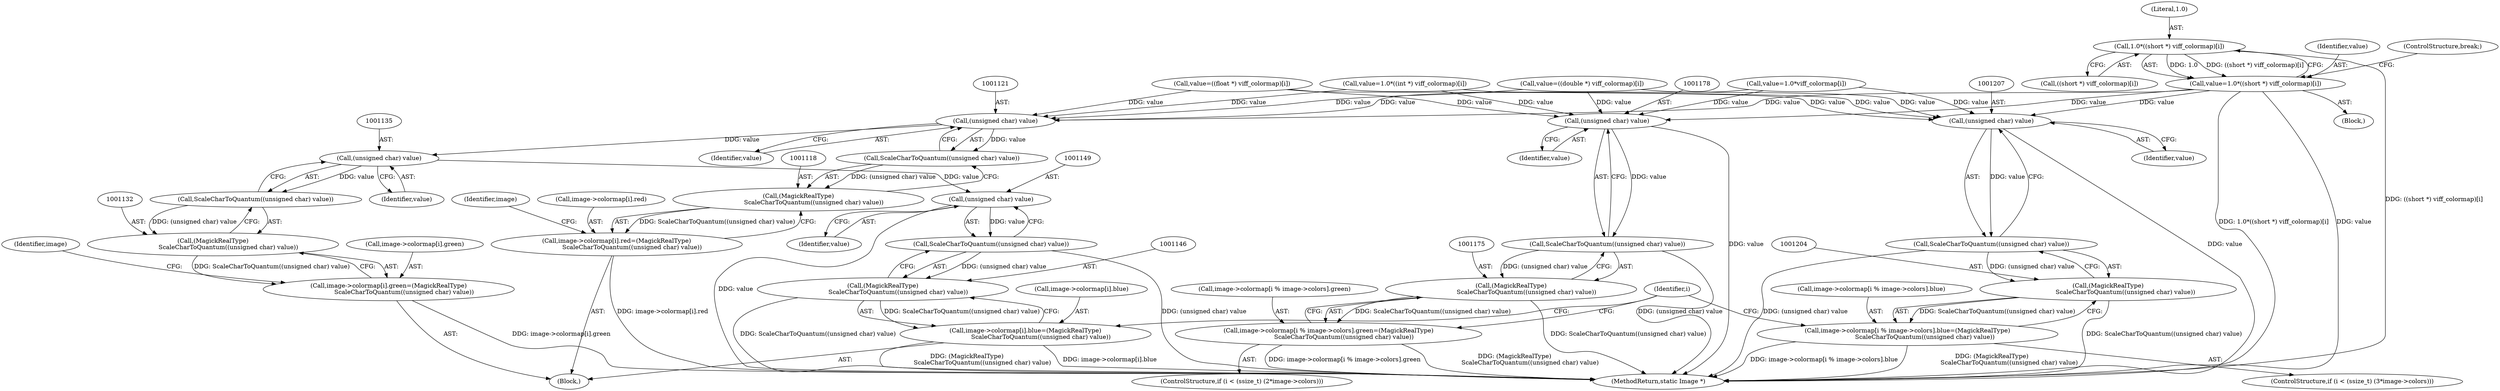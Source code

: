 digraph "0_ImageMagick_fe3066122ef72c82415811d25e9e3fad622c0a99_0@array" {
"1001054" [label="(Call,1.0*((short *) viff_colormap)[i])"];
"1001052" [label="(Call,value=1.0*((short *) viff_colormap)[i])"];
"1001120" [label="(Call,(unsigned char) value)"];
"1001119" [label="(Call,ScaleCharToQuantum((unsigned char) value))"];
"1001117" [label="(Call,(MagickRealType)\n                ScaleCharToQuantum((unsigned char) value))"];
"1001109" [label="(Call,image->colormap[i].red=(MagickRealType)\n                ScaleCharToQuantum((unsigned char) value))"];
"1001134" [label="(Call,(unsigned char) value)"];
"1001133" [label="(Call,ScaleCharToQuantum((unsigned char) value))"];
"1001131" [label="(Call,(MagickRealType)\n                ScaleCharToQuantum((unsigned char) value))"];
"1001123" [label="(Call,image->colormap[i].green=(MagickRealType)\n                ScaleCharToQuantum((unsigned char) value))"];
"1001148" [label="(Call,(unsigned char) value)"];
"1001147" [label="(Call,ScaleCharToQuantum((unsigned char) value))"];
"1001145" [label="(Call,(MagickRealType)\n                ScaleCharToQuantum((unsigned char) value))"];
"1001137" [label="(Call,image->colormap[i].blue=(MagickRealType)\n                ScaleCharToQuantum((unsigned char) value))"];
"1001177" [label="(Call,(unsigned char) value)"];
"1001176" [label="(Call,ScaleCharToQuantum((unsigned char) value))"];
"1001174" [label="(Call,(MagickRealType)\n                ScaleCharToQuantum((unsigned char) value))"];
"1001162" [label="(Call,image->colormap[i % image->colors].green=(MagickRealType)\n                ScaleCharToQuantum((unsigned char) value))"];
"1001206" [label="(Call,(unsigned char) value)"];
"1001205" [label="(Call,ScaleCharToQuantum((unsigned char) value))"];
"1001203" [label="(Call,(MagickRealType)\n                  ScaleCharToQuantum((unsigned char) value))"];
"1001191" [label="(Call,image->colormap[i % image->colors].blue=(MagickRealType)\n                  ScaleCharToQuantum((unsigned char) value))"];
"1001150" [label="(Identifier,value)"];
"1001063" [label="(Call,value=1.0*((int *) viff_colormap)[i])"];
"1001092" [label="(Call,value=1.0*viff_colormap[i])"];
"1001131" [label="(Call,(MagickRealType)\n                ScaleCharToQuantum((unsigned char) value))"];
"1001109" [label="(Call,image->colormap[i].red=(MagickRealType)\n                ScaleCharToQuantum((unsigned char) value))"];
"1001152" [label="(ControlStructure,if (i < (ssize_t) (2*image->colors)))"];
"1001145" [label="(Call,(MagickRealType)\n                ScaleCharToQuantum((unsigned char) value))"];
"1001122" [label="(Identifier,value)"];
"1001127" [label="(Identifier,image)"];
"1001205" [label="(Call,ScaleCharToQuantum((unsigned char) value))"];
"1001052" [label="(Call,value=1.0*((short *) viff_colormap)[i])"];
"1001053" [label="(Identifier,value)"];
"1001083" [label="(Call,value=((double *) viff_colormap)[i])"];
"1001042" [label="(Identifier,i)"];
"1001117" [label="(Call,(MagickRealType)\n                ScaleCharToQuantum((unsigned char) value))"];
"1001179" [label="(Identifier,value)"];
"1001141" [label="(Identifier,image)"];
"1001208" [label="(Identifier,value)"];
"1001176" [label="(Call,ScaleCharToQuantum((unsigned char) value))"];
"1001191" [label="(Call,image->colormap[i % image->colors].blue=(MagickRealType)\n                  ScaleCharToQuantum((unsigned char) value))"];
"1002469" [label="(MethodReturn,static Image *)"];
"1001119" [label="(Call,ScaleCharToQuantum((unsigned char) value))"];
"1001061" [label="(ControlStructure,break;)"];
"1001206" [label="(Call,(unsigned char) value)"];
"1001110" [label="(Call,image->colormap[i].red)"];
"1001177" [label="(Call,(unsigned char) value)"];
"1001123" [label="(Call,image->colormap[i].green=(MagickRealType)\n                ScaleCharToQuantum((unsigned char) value))"];
"1001181" [label="(ControlStructure,if (i < (ssize_t) (3*image->colors)))"];
"1001055" [label="(Literal,1.0)"];
"1001163" [label="(Call,image->colormap[i % image->colors].green)"];
"1001050" [label="(Block,)"];
"1001147" [label="(Call,ScaleCharToQuantum((unsigned char) value))"];
"1001174" [label="(Call,(MagickRealType)\n                ScaleCharToQuantum((unsigned char) value))"];
"1001162" [label="(Call,image->colormap[i % image->colors].green=(MagickRealType)\n                ScaleCharToQuantum((unsigned char) value))"];
"1001120" [label="(Call,(unsigned char) value)"];
"1001136" [label="(Identifier,value)"];
"1001148" [label="(Call,(unsigned char) value)"];
"1001137" [label="(Call,image->colormap[i].blue=(MagickRealType)\n                ScaleCharToQuantum((unsigned char) value))"];
"1001203" [label="(Call,(MagickRealType)\n                  ScaleCharToQuantum((unsigned char) value))"];
"1001054" [label="(Call,1.0*((short *) viff_colormap)[i])"];
"1001108" [label="(Block,)"];
"1001138" [label="(Call,image->colormap[i].blue)"];
"1001192" [label="(Call,image->colormap[i % image->colors].blue)"];
"1001124" [label="(Call,image->colormap[i].green)"];
"1001133" [label="(Call,ScaleCharToQuantum((unsigned char) value))"];
"1001056" [label="(Call,((short *) viff_colormap)[i])"];
"1001134" [label="(Call,(unsigned char) value)"];
"1001074" [label="(Call,value=((float *) viff_colormap)[i])"];
"1001054" -> "1001052"  [label="AST: "];
"1001054" -> "1001056"  [label="CFG: "];
"1001055" -> "1001054"  [label="AST: "];
"1001056" -> "1001054"  [label="AST: "];
"1001052" -> "1001054"  [label="CFG: "];
"1001054" -> "1002469"  [label="DDG: ((short *) viff_colormap)[i]"];
"1001054" -> "1001052"  [label="DDG: 1.0"];
"1001054" -> "1001052"  [label="DDG: ((short *) viff_colormap)[i]"];
"1001052" -> "1001050"  [label="AST: "];
"1001053" -> "1001052"  [label="AST: "];
"1001061" -> "1001052"  [label="CFG: "];
"1001052" -> "1002469"  [label="DDG: 1.0*((short *) viff_colormap)[i]"];
"1001052" -> "1002469"  [label="DDG: value"];
"1001052" -> "1001120"  [label="DDG: value"];
"1001052" -> "1001177"  [label="DDG: value"];
"1001052" -> "1001206"  [label="DDG: value"];
"1001120" -> "1001119"  [label="AST: "];
"1001120" -> "1001122"  [label="CFG: "];
"1001121" -> "1001120"  [label="AST: "];
"1001122" -> "1001120"  [label="AST: "];
"1001119" -> "1001120"  [label="CFG: "];
"1001120" -> "1001119"  [label="DDG: value"];
"1001074" -> "1001120"  [label="DDG: value"];
"1001063" -> "1001120"  [label="DDG: value"];
"1001083" -> "1001120"  [label="DDG: value"];
"1001092" -> "1001120"  [label="DDG: value"];
"1001120" -> "1001134"  [label="DDG: value"];
"1001119" -> "1001117"  [label="AST: "];
"1001117" -> "1001119"  [label="CFG: "];
"1001119" -> "1001117"  [label="DDG: (unsigned char) value"];
"1001117" -> "1001109"  [label="AST: "];
"1001118" -> "1001117"  [label="AST: "];
"1001109" -> "1001117"  [label="CFG: "];
"1001117" -> "1001109"  [label="DDG: ScaleCharToQuantum((unsigned char) value)"];
"1001109" -> "1001108"  [label="AST: "];
"1001110" -> "1001109"  [label="AST: "];
"1001127" -> "1001109"  [label="CFG: "];
"1001109" -> "1002469"  [label="DDG: image->colormap[i].red"];
"1001134" -> "1001133"  [label="AST: "];
"1001134" -> "1001136"  [label="CFG: "];
"1001135" -> "1001134"  [label="AST: "];
"1001136" -> "1001134"  [label="AST: "];
"1001133" -> "1001134"  [label="CFG: "];
"1001134" -> "1001133"  [label="DDG: value"];
"1001134" -> "1001148"  [label="DDG: value"];
"1001133" -> "1001131"  [label="AST: "];
"1001131" -> "1001133"  [label="CFG: "];
"1001133" -> "1001131"  [label="DDG: (unsigned char) value"];
"1001131" -> "1001123"  [label="AST: "];
"1001132" -> "1001131"  [label="AST: "];
"1001123" -> "1001131"  [label="CFG: "];
"1001131" -> "1001123"  [label="DDG: ScaleCharToQuantum((unsigned char) value)"];
"1001123" -> "1001108"  [label="AST: "];
"1001124" -> "1001123"  [label="AST: "];
"1001141" -> "1001123"  [label="CFG: "];
"1001123" -> "1002469"  [label="DDG: image->colormap[i].green"];
"1001148" -> "1001147"  [label="AST: "];
"1001148" -> "1001150"  [label="CFG: "];
"1001149" -> "1001148"  [label="AST: "];
"1001150" -> "1001148"  [label="AST: "];
"1001147" -> "1001148"  [label="CFG: "];
"1001148" -> "1002469"  [label="DDG: value"];
"1001148" -> "1001147"  [label="DDG: value"];
"1001147" -> "1001145"  [label="AST: "];
"1001145" -> "1001147"  [label="CFG: "];
"1001147" -> "1002469"  [label="DDG: (unsigned char) value"];
"1001147" -> "1001145"  [label="DDG: (unsigned char) value"];
"1001145" -> "1001137"  [label="AST: "];
"1001146" -> "1001145"  [label="AST: "];
"1001137" -> "1001145"  [label="CFG: "];
"1001145" -> "1002469"  [label="DDG: ScaleCharToQuantum((unsigned char) value)"];
"1001145" -> "1001137"  [label="DDG: ScaleCharToQuantum((unsigned char) value)"];
"1001137" -> "1001108"  [label="AST: "];
"1001138" -> "1001137"  [label="AST: "];
"1001042" -> "1001137"  [label="CFG: "];
"1001137" -> "1002469"  [label="DDG: image->colormap[i].blue"];
"1001137" -> "1002469"  [label="DDG: (MagickRealType)\n                ScaleCharToQuantum((unsigned char) value)"];
"1001177" -> "1001176"  [label="AST: "];
"1001177" -> "1001179"  [label="CFG: "];
"1001178" -> "1001177"  [label="AST: "];
"1001179" -> "1001177"  [label="AST: "];
"1001176" -> "1001177"  [label="CFG: "];
"1001177" -> "1002469"  [label="DDG: value"];
"1001177" -> "1001176"  [label="DDG: value"];
"1001074" -> "1001177"  [label="DDG: value"];
"1001063" -> "1001177"  [label="DDG: value"];
"1001083" -> "1001177"  [label="DDG: value"];
"1001092" -> "1001177"  [label="DDG: value"];
"1001176" -> "1001174"  [label="AST: "];
"1001174" -> "1001176"  [label="CFG: "];
"1001176" -> "1002469"  [label="DDG: (unsigned char) value"];
"1001176" -> "1001174"  [label="DDG: (unsigned char) value"];
"1001174" -> "1001162"  [label="AST: "];
"1001175" -> "1001174"  [label="AST: "];
"1001162" -> "1001174"  [label="CFG: "];
"1001174" -> "1002469"  [label="DDG: ScaleCharToQuantum((unsigned char) value)"];
"1001174" -> "1001162"  [label="DDG: ScaleCharToQuantum((unsigned char) value)"];
"1001162" -> "1001152"  [label="AST: "];
"1001163" -> "1001162"  [label="AST: "];
"1001042" -> "1001162"  [label="CFG: "];
"1001162" -> "1002469"  [label="DDG: image->colormap[i % image->colors].green"];
"1001162" -> "1002469"  [label="DDG: (MagickRealType)\n                ScaleCharToQuantum((unsigned char) value)"];
"1001206" -> "1001205"  [label="AST: "];
"1001206" -> "1001208"  [label="CFG: "];
"1001207" -> "1001206"  [label="AST: "];
"1001208" -> "1001206"  [label="AST: "];
"1001205" -> "1001206"  [label="CFG: "];
"1001206" -> "1002469"  [label="DDG: value"];
"1001206" -> "1001205"  [label="DDG: value"];
"1001074" -> "1001206"  [label="DDG: value"];
"1001063" -> "1001206"  [label="DDG: value"];
"1001083" -> "1001206"  [label="DDG: value"];
"1001092" -> "1001206"  [label="DDG: value"];
"1001205" -> "1001203"  [label="AST: "];
"1001203" -> "1001205"  [label="CFG: "];
"1001205" -> "1002469"  [label="DDG: (unsigned char) value"];
"1001205" -> "1001203"  [label="DDG: (unsigned char) value"];
"1001203" -> "1001191"  [label="AST: "];
"1001204" -> "1001203"  [label="AST: "];
"1001191" -> "1001203"  [label="CFG: "];
"1001203" -> "1002469"  [label="DDG: ScaleCharToQuantum((unsigned char) value)"];
"1001203" -> "1001191"  [label="DDG: ScaleCharToQuantum((unsigned char) value)"];
"1001191" -> "1001181"  [label="AST: "];
"1001192" -> "1001191"  [label="AST: "];
"1001042" -> "1001191"  [label="CFG: "];
"1001191" -> "1002469"  [label="DDG: image->colormap[i % image->colors].blue"];
"1001191" -> "1002469"  [label="DDG: (MagickRealType)\n                  ScaleCharToQuantum((unsigned char) value)"];
}
